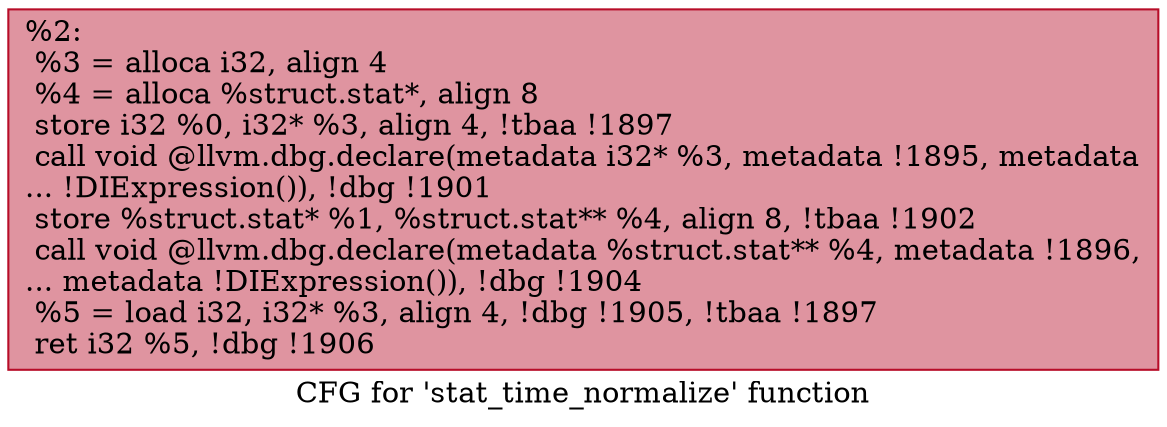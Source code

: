 digraph "CFG for 'stat_time_normalize' function" {
	label="CFG for 'stat_time_normalize' function";

	Node0x21f9ea0 [shape=record,color="#b70d28ff", style=filled, fillcolor="#b70d2870",label="{%2:\l  %3 = alloca i32, align 4\l  %4 = alloca %struct.stat*, align 8\l  store i32 %0, i32* %3, align 4, !tbaa !1897\l  call void @llvm.dbg.declare(metadata i32* %3, metadata !1895, metadata\l... !DIExpression()), !dbg !1901\l  store %struct.stat* %1, %struct.stat** %4, align 8, !tbaa !1902\l  call void @llvm.dbg.declare(metadata %struct.stat** %4, metadata !1896,\l... metadata !DIExpression()), !dbg !1904\l  %5 = load i32, i32* %3, align 4, !dbg !1905, !tbaa !1897\l  ret i32 %5, !dbg !1906\l}"];
}
